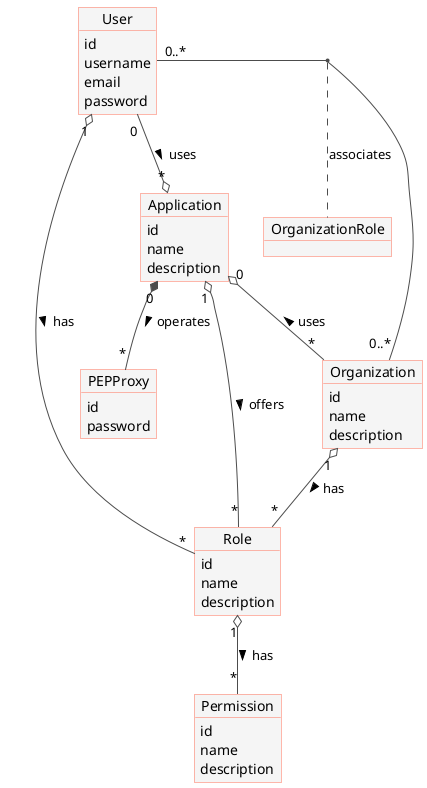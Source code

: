 @startuml

' UML Diagram to represent the definition of entities related to the GDPR management
' with CEF Context Broker (https://github.com/flopezag/tutorials.secured-OrionLD) using
' PlanUML (http://www.plantuml.com).

skinparam object {
  BackgroundColor #f5f5f5
  ArrowColor #4c4c4c
  BorderColor #ff7059
}



object Application

Application : id
Application : name
Application : description

object Organization

Organization : id
Organization : name
Organization : description

object User

User : id
User : username
User : email
User : password

object Permission

Permission : id
Permission : name
Permission : description

object Role

Role : id
Role : name
Role : description


object PEPProxy

PEPProxy : id
PEPProxy : password

object OrganizationRole

Organization "1" o-- "*" Role : has >
User "0 " --o " *" Application : uses >
Application "0" *-- "*" PEPProxy : operates >
Application "0" o-- "*" Organization : uses <
Application "1" o-- "*" Role : offers >
User "1" o-- "*" Role : has >
Role "1" o-- "*" Permission : has >
User "0..*" - "0..*" Organization
(Organization, User) .. OrganizationRole : associates
User -[hidden]- PEPProxy
@enduml